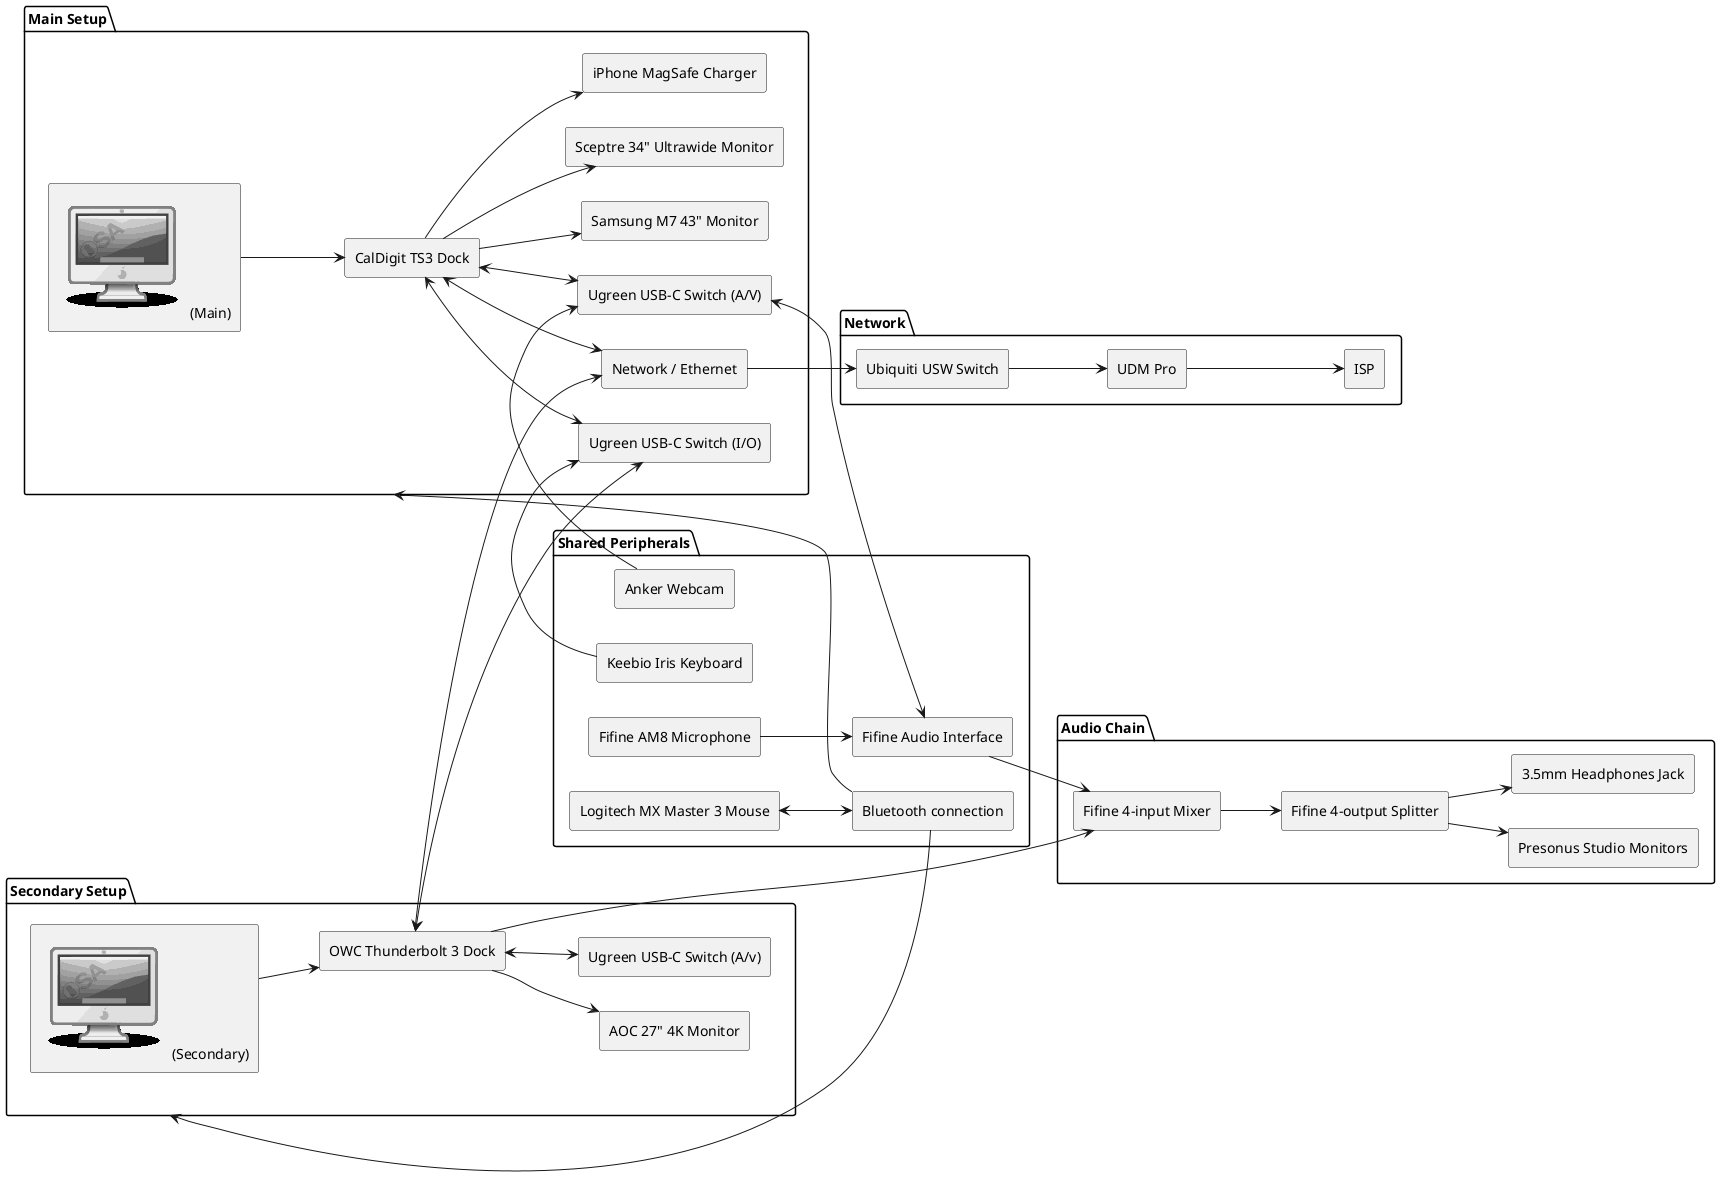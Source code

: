 @startuml
left to right direction
skinparam componentStyle rectangle

!include <osa/desktop/imac/imac>

package "Main Setup" {
    [<$imac> (Main)] --> [CalDigit TS3 Dock]
    [CalDigit TS3 Dock] --> [Samsung M7 43" Monitor]
    [CalDigit TS3 Dock] --> [Sceptre 34" Ultrawide Monitor]
    [CalDigit TS3 Dock] <--> [Ugreen USB-C Switch (A/V)]
    [CalDigit TS3 Dock] <--> [Ugreen USB-C Switch (I/O)]
    [CalDigit TS3 Dock] <--> [Network / Ethernet]
    [CalDigit TS3 Dock] --> [iPhone MagSafe Charger]
}

package "Secondary Setup" {
    [<$imac> (Secondary)] --> [OWC Thunderbolt 3 Dock]
    [OWC Thunderbolt 3 Dock] --> [AOC 27" 4K Monitor]
    [OWC Thunderbolt 3 Dock] <--> [Ugreen USB-C Switch (A/v)]
    [OWC Thunderbolt 3 Dock] <--> [Ugreen USB-C Switch (I/O)]
    [OWC Thunderbolt 3 Dock] <--> [Network / Ethernet]
}

package "Shared Peripherals" {
    [Ugreen USB-C Switch (A/V)] <--> [Fifine Audio Interface]
    [Fifine AM8 Microphone] --> [Fifine Audio Interface]
    [Ugreen USB-C Switch (A/V)] <-- [Anker Webcam]
    [Ugreen USB-C Switch (I/O)] <-- [Keebio Iris Keyboard]
    [Logitech MX Master 3 Mouse] <--> [Bluetooth connection]
    [Bluetooth connection] --> [Main Setup]
    [Bluetooth connection] --> [Secondary Setup]
}

package "Audio Chain" {
    [Fifine Audio Interface] --> [Fifine 4-input Mixer]
    [OWC Thunderbolt 3 Dock] --> [Fifine 4-input Mixer]
    [Fifine 4-input Mixer] --> [Fifine 4-output Splitter]
    [Fifine 4-output Splitter] --> [Presonus Studio Monitors]
    [Fifine 4-output Splitter] --> [3.5mm Headphones Jack]
}

package "Network" {
    [Network / Ethernet] --> [Ubiquiti USW Switch]
    [Ubiquiti USW Switch] --> [UDM Pro]
    [UDM Pro] --> [ISP]
}
@enduml
